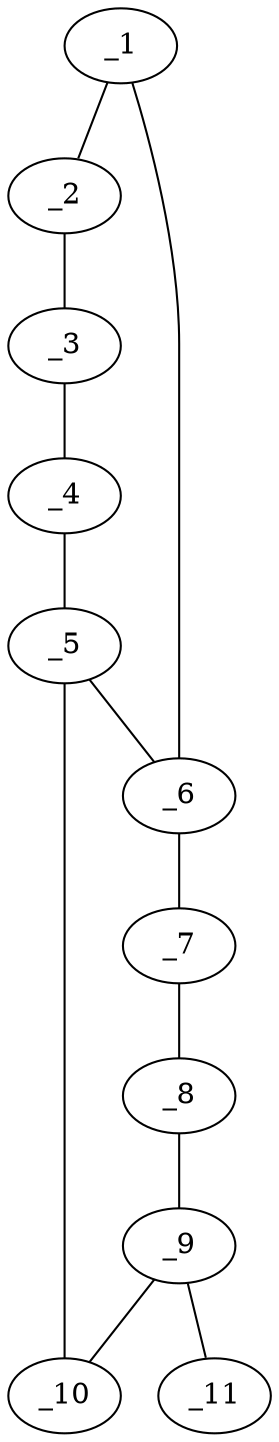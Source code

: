 graph molid616811 {
	_1	 [charge=0,
		chem=1,
		symbol="C  ",
		x="5.4641",
		y=1];
	_2	 [charge=0,
		chem=1,
		symbol="C  ",
		x="6.3301",
		y="0.5"];
	_1 -- _2	 [valence=2];
	_6	 [charge=0,
		chem=1,
		symbol="C  ",
		x="4.5981",
		y="0.5"];
	_1 -- _6	 [valence=1];
	_3	 [charge=0,
		chem=1,
		symbol="C  ",
		x="6.3301",
		y="-0.5"];
	_2 -- _3	 [valence=1];
	_4	 [charge=0,
		chem=1,
		symbol="C  ",
		x="5.4641",
		y="-1"];
	_3 -- _4	 [valence=2];
	_5	 [charge=0,
		chem=4,
		symbol="N  ",
		x="4.5981",
		y="-0.5"];
	_4 -- _5	 [valence=1];
	_5 -- _6	 [valence=1];
	_10	 [charge=0,
		chem=1,
		symbol="C  ",
		x="3.7321",
		y="-1"];
	_5 -- _10	 [valence=1];
	_7	 [charge=0,
		chem=4,
		symbol="N  ",
		x="3.7321",
		y=1];
	_6 -- _7	 [valence=2];
	_8	 [charge=0,
		chem=4,
		symbol="N  ",
		x="2.866",
		y="0.5"];
	_7 -- _8	 [valence=1];
	_9	 [charge=0,
		chem=1,
		symbol="C  ",
		x="2.866",
		y="-0.5"];
	_8 -- _9	 [valence=1];
	_9 -- _10	 [valence=1];
	_11	 [charge=0,
		chem=2,
		symbol="O  ",
		x=2,
		y="-1"];
	_9 -- _11	 [valence=2];
}
